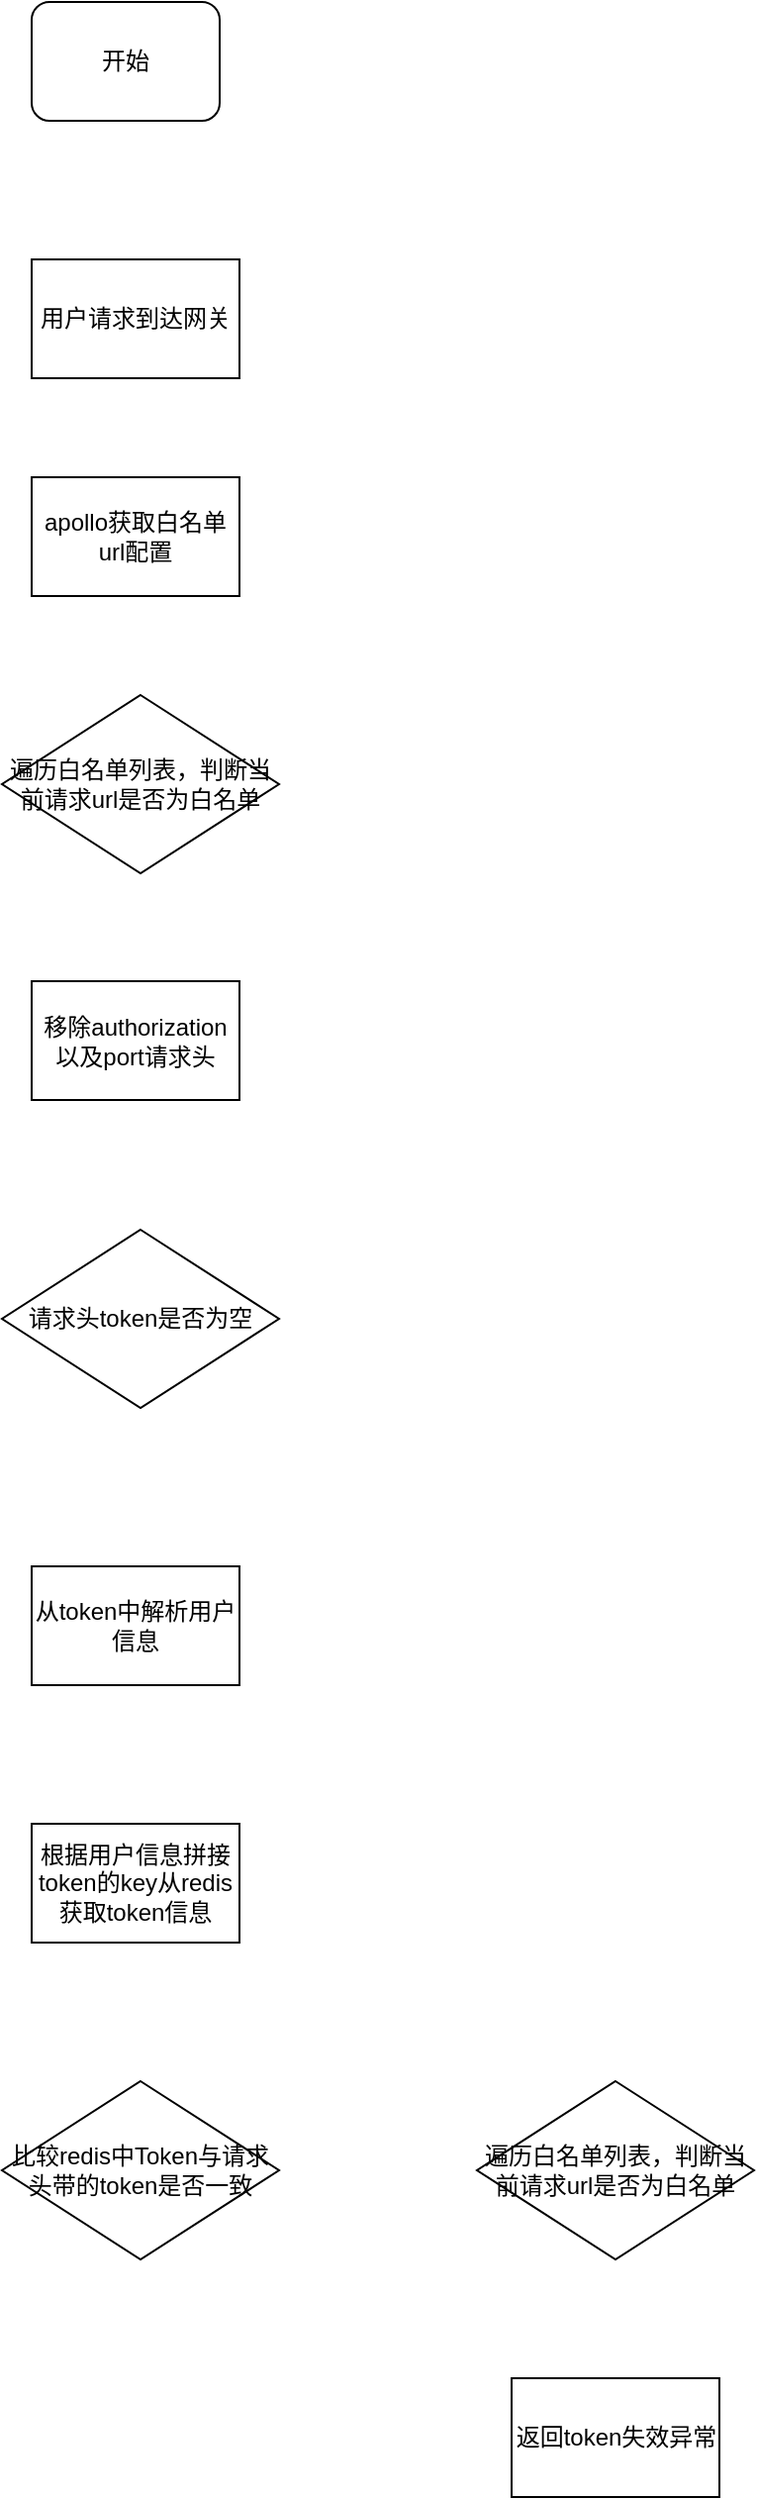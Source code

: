 <mxfile version="21.7.2" type="github">
  <diagram name="第 1 页" id="UxUqlR1MUpsHNZttStHG">
    <mxGraphModel dx="1148" dy="397" grid="1" gridSize="10" guides="1" tooltips="1" connect="1" arrows="1" fold="1" page="1" pageScale="1" pageWidth="827" pageHeight="1169" math="0" shadow="0">
      <root>
        <mxCell id="0" />
        <mxCell id="1" parent="0" />
        <mxCell id="u18kBkvq6fr6OHBMyRRc-1" value="开始" style="rounded=1;whiteSpace=wrap;html=1;" vertex="1" parent="1">
          <mxGeometry x="205" y="60" width="95" height="60" as="geometry" />
        </mxCell>
        <mxCell id="u18kBkvq6fr6OHBMyRRc-3" value="用户请求到达网关" style="rounded=0;whiteSpace=wrap;html=1;" vertex="1" parent="1">
          <mxGeometry x="205" y="190" width="105" height="60" as="geometry" />
        </mxCell>
        <mxCell id="u18kBkvq6fr6OHBMyRRc-15" value="apollo获取白名单url配置" style="rounded=0;whiteSpace=wrap;html=1;" vertex="1" parent="1">
          <mxGeometry x="205" y="300" width="105" height="60" as="geometry" />
        </mxCell>
        <mxCell id="u18kBkvq6fr6OHBMyRRc-17" value="遍历白名单列表，判断当前请求url是否为白名单" style="rhombus;whiteSpace=wrap;html=1;" vertex="1" parent="1">
          <mxGeometry x="190" y="410" width="140" height="90" as="geometry" />
        </mxCell>
        <mxCell id="u18kBkvq6fr6OHBMyRRc-20" value="移除authorization以及port请求头" style="rounded=0;whiteSpace=wrap;html=1;" vertex="1" parent="1">
          <mxGeometry x="205" y="554.5" width="105" height="60" as="geometry" />
        </mxCell>
        <mxCell id="u18kBkvq6fr6OHBMyRRc-22" value="请求头token是否为空" style="rhombus;whiteSpace=wrap;html=1;" vertex="1" parent="1">
          <mxGeometry x="190" y="680" width="140" height="90" as="geometry" />
        </mxCell>
        <mxCell id="u18kBkvq6fr6OHBMyRRc-23" value="从token中解析用户信息" style="rounded=0;whiteSpace=wrap;html=1;" vertex="1" parent="1">
          <mxGeometry x="205" y="850" width="105" height="60" as="geometry" />
        </mxCell>
        <mxCell id="u18kBkvq6fr6OHBMyRRc-24" value="根据用户信息拼接token的key从redis获取token信息" style="rounded=0;whiteSpace=wrap;html=1;" vertex="1" parent="1">
          <mxGeometry x="205" y="980" width="105" height="60" as="geometry" />
        </mxCell>
        <mxCell id="u18kBkvq6fr6OHBMyRRc-25" value="比较redis中Token与请求头带的token是否一致" style="rhombus;whiteSpace=wrap;html=1;" vertex="1" parent="1">
          <mxGeometry x="190" y="1110" width="140" height="90" as="geometry" />
        </mxCell>
        <mxCell id="u18kBkvq6fr6OHBMyRRc-27" value="遍历白名单列表，判断当前请求url是否为白名单" style="rhombus;whiteSpace=wrap;html=1;" vertex="1" parent="1">
          <mxGeometry x="430" y="1110" width="140" height="90" as="geometry" />
        </mxCell>
        <mxCell id="u18kBkvq6fr6OHBMyRRc-28" value="返回token失效异常" style="rounded=0;whiteSpace=wrap;html=1;" vertex="1" parent="1">
          <mxGeometry x="447.5" y="1260" width="105" height="60" as="geometry" />
        </mxCell>
      </root>
    </mxGraphModel>
  </diagram>
</mxfile>
